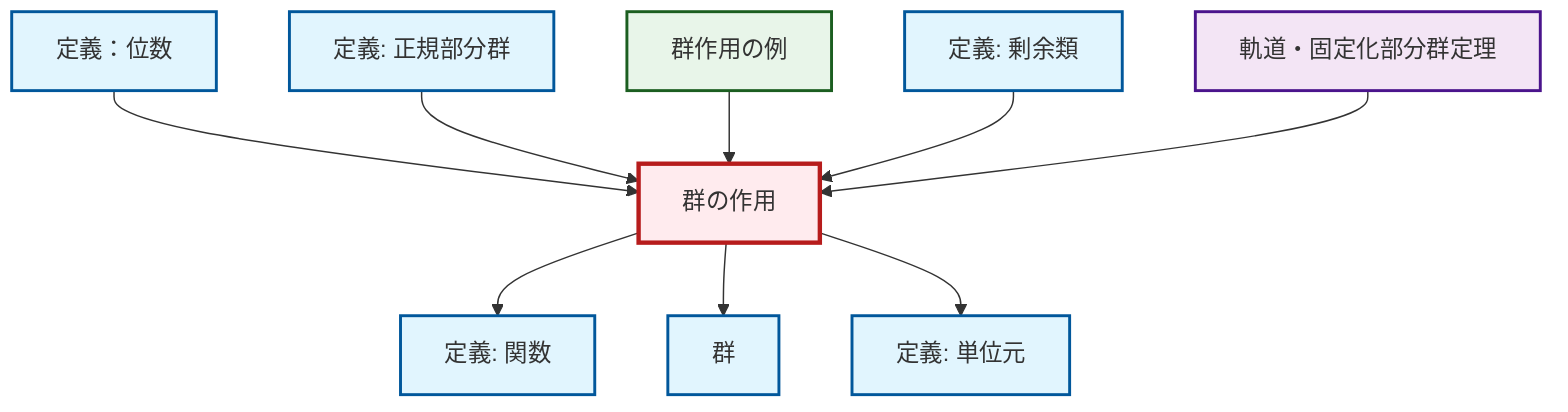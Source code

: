 graph TD
    classDef definition fill:#e1f5fe,stroke:#01579b,stroke-width:2px
    classDef theorem fill:#f3e5f5,stroke:#4a148c,stroke-width:2px
    classDef axiom fill:#fff3e0,stroke:#e65100,stroke-width:2px
    classDef example fill:#e8f5e9,stroke:#1b5e20,stroke-width:2px
    classDef current fill:#ffebee,stroke:#b71c1c,stroke-width:3px
    def-identity-element["定義: 単位元"]:::definition
    thm-orbit-stabilizer["軌道・固定化部分群定理"]:::theorem
    def-order["定義：位数"]:::definition
    def-group-action["群の作用"]:::definition
    def-normal-subgroup["定義: 正規部分群"]:::definition
    def-function["定義: 関数"]:::definition
    def-coset["定義: 剰余類"]:::definition
    ex-group-action-examples["群作用の例"]:::example
    def-group["群"]:::definition
    def-group-action --> def-function
    def-order --> def-group-action
    def-normal-subgroup --> def-group-action
    ex-group-action-examples --> def-group-action
    def-group-action --> def-group
    def-coset --> def-group-action
    thm-orbit-stabilizer --> def-group-action
    def-group-action --> def-identity-element
    class def-group-action current